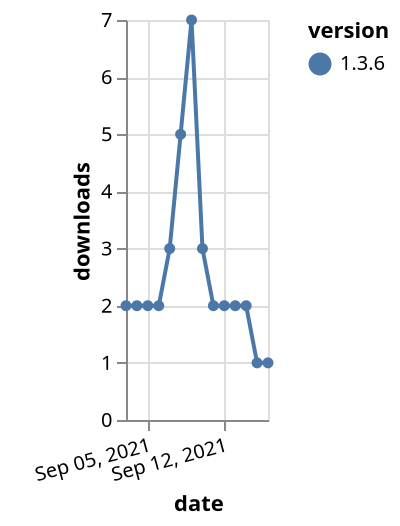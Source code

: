 {"$schema": "https://vega.github.io/schema/vega-lite/v5.json", "description": "A simple bar chart with embedded data.", "data": {"values": [{"date": "2021-09-03", "total": 7417, "delta": 2, "version": "1.3.6"}, {"date": "2021-09-04", "total": 7419, "delta": 2, "version": "1.3.6"}, {"date": "2021-09-05", "total": 7421, "delta": 2, "version": "1.3.6"}, {"date": "2021-09-06", "total": 7423, "delta": 2, "version": "1.3.6"}, {"date": "2021-09-07", "total": 7426, "delta": 3, "version": "1.3.6"}, {"date": "2021-09-08", "total": 7431, "delta": 5, "version": "1.3.6"}, {"date": "2021-09-09", "total": 7438, "delta": 7, "version": "1.3.6"}, {"date": "2021-09-10", "total": 7441, "delta": 3, "version": "1.3.6"}, {"date": "2021-09-11", "total": 7443, "delta": 2, "version": "1.3.6"}, {"date": "2021-09-12", "total": 7445, "delta": 2, "version": "1.3.6"}, {"date": "2021-09-13", "total": 7447, "delta": 2, "version": "1.3.6"}, {"date": "2021-09-14", "total": 7449, "delta": 2, "version": "1.3.6"}, {"date": "2021-09-15", "total": 7450, "delta": 1, "version": "1.3.6"}, {"date": "2021-09-16", "total": 7451, "delta": 1, "version": "1.3.6"}]}, "width": "container", "mark": {"type": "line", "point": {"filled": true}}, "encoding": {"x": {"field": "date", "type": "temporal", "timeUnit": "yearmonthdate", "title": "date", "axis": {"labelAngle": -15}}, "y": {"field": "delta", "type": "quantitative", "title": "downloads"}, "color": {"field": "version", "type": "nominal"}, "tooltip": {"field": "delta"}}}